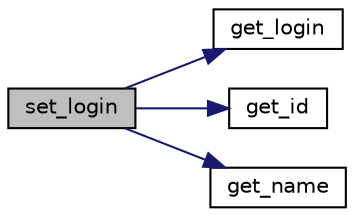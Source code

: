 digraph "set_login"
{
  edge [fontname="Helvetica",fontsize="10",labelfontname="Helvetica",labelfontsize="10"];
  node [fontname="Helvetica",fontsize="10",shape=record];
  rankdir="LR";
  Node39 [label="set_login",height=0.2,width=0.4,color="black", fillcolor="grey75", style="filled", fontcolor="black"];
  Node39 -> Node40 [color="midnightblue",fontsize="10",style="solid"];
  Node40 [label="get_login",height=0.2,width=0.4,color="black", fillcolor="white", style="filled",URL="$class_class_usuario.html#a09bc68f0d359d44f4f9a38f04fa69b0e",tooltip="Obter o Login do Funcionário. "];
  Node39 -> Node41 [color="midnightblue",fontsize="10",style="solid"];
  Node41 [label="get_id",height=0.2,width=0.4,color="black", fillcolor="white", style="filled",URL="$class_class_usuario.html#a8a94003b9d888b085c68d6eac44be175",tooltip="Obter o id do Funcionário. "];
  Node39 -> Node42 [color="midnightblue",fontsize="10",style="solid"];
  Node42 [label="get_name",height=0.2,width=0.4,color="black", fillcolor="white", style="filled",URL="$class_class_usuario.html#a4f1149ccbd69d1ac4225b7bc2dd871bb",tooltip="Obter Nome do Funcionário. "];
}
